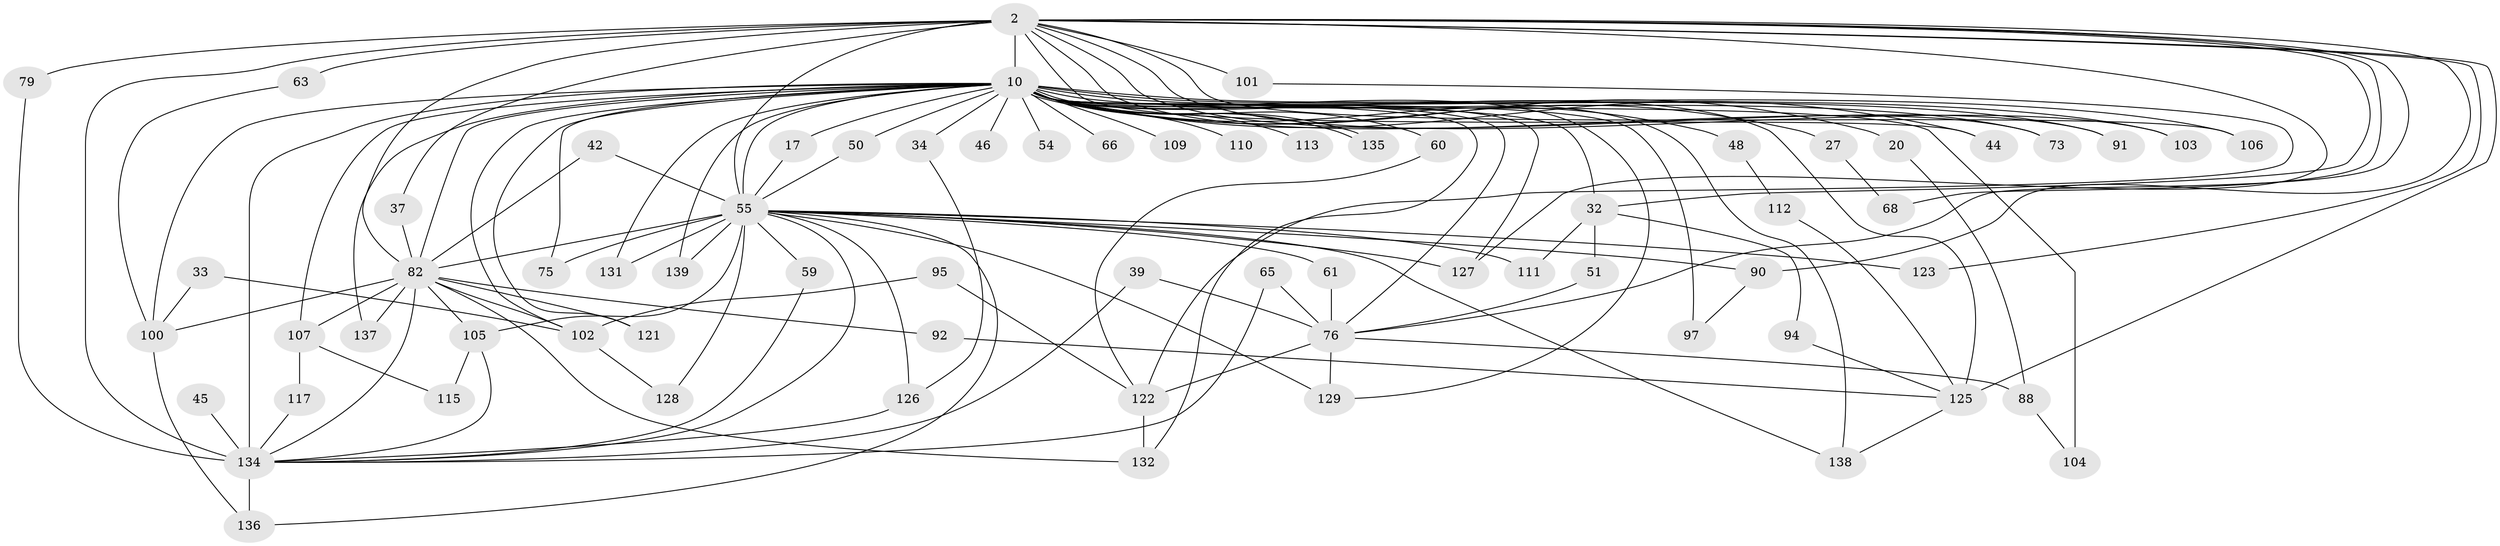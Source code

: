 // original degree distribution, {21: 0.014388489208633094, 23: 0.007194244604316547, 18: 0.014388489208633094, 32: 0.007194244604316547, 27: 0.007194244604316547, 25: 0.007194244604316547, 29: 0.014388489208633094, 6: 0.050359712230215826, 4: 0.08633093525179857, 3: 0.23741007194244604, 2: 0.5251798561151079, 8: 0.007194244604316547, 5: 0.014388489208633094, 10: 0.007194244604316547}
// Generated by graph-tools (version 1.1) at 2025/47/03/04/25 21:47:14]
// undirected, 69 vertices, 133 edges
graph export_dot {
graph [start="1"]
  node [color=gray90,style=filled];
  2 [super="+1"];
  10 [super="+4+9"];
  17;
  20;
  27;
  32 [super="+23"];
  33;
  34;
  37;
  39;
  42;
  44;
  45;
  46;
  48;
  50;
  51;
  54;
  55 [super="+26+8"];
  59 [super="+35"];
  60;
  61;
  63 [super="+53"];
  65;
  66;
  68;
  73;
  75 [super="+13"];
  76 [super="+36"];
  79;
  82 [super="+67"];
  88 [super="+78"];
  90 [super="+81"];
  91;
  92;
  94;
  95;
  97 [super="+18"];
  100 [super="+28"];
  101;
  102 [super="+30"];
  103;
  104 [super="+15"];
  105 [super="+16"];
  106 [super="+64"];
  107 [super="+98"];
  109;
  110 [super="+57"];
  111;
  112;
  113;
  115;
  117;
  121;
  122 [super="+80"];
  123;
  125 [super="+70+96"];
  126 [super="+41+108"];
  127 [super="+58+124"];
  128;
  129 [super="+119+87"];
  131 [super="+49"];
  132 [super="+71+86"];
  134 [super="+85+62+120+114+93"];
  135;
  136 [super="+99+118"];
  137 [super="+133"];
  138 [super="+22+43+84"];
  139 [super="+83"];
  2 -- 10 [weight=8];
  2 -- 44;
  2 -- 63 [weight=2];
  2 -- 68;
  2 -- 73;
  2 -- 79;
  2 -- 101 [weight=2];
  2 -- 103;
  2 -- 123;
  2 -- 90;
  2 -- 91;
  2 -- 37;
  2 -- 125 [weight=2];
  2 -- 106;
  2 -- 76;
  2 -- 82 [weight=4];
  2 -- 55 [weight=4];
  2 -- 32;
  2 -- 127 [weight=2];
  2 -- 134 [weight=4];
  10 -- 20 [weight=2];
  10 -- 48 [weight=2];
  10 -- 66 [weight=2];
  10 -- 103;
  10 -- 104 [weight=3];
  10 -- 109 [weight=2];
  10 -- 110 [weight=3];
  10 -- 113 [weight=2];
  10 -- 135;
  10 -- 135;
  10 -- 73;
  10 -- 17;
  10 -- 27 [weight=2];
  10 -- 34 [weight=2];
  10 -- 46 [weight=2];
  10 -- 50;
  10 -- 54 [weight=2];
  10 -- 60 [weight=2];
  10 -- 138 [weight=3];
  10 -- 131 [weight=2];
  10 -- 137 [weight=3];
  10 -- 139;
  10 -- 32;
  10 -- 44;
  10 -- 75;
  10 -- 76 [weight=2];
  10 -- 82 [weight=11];
  10 -- 91;
  10 -- 97 [weight=3];
  10 -- 100 [weight=2];
  10 -- 102 [weight=2];
  10 -- 106 [weight=2];
  10 -- 121;
  10 -- 125 [weight=3];
  10 -- 107 [weight=2];
  10 -- 55 [weight=9];
  10 -- 132 [weight=2];
  10 -- 127 [weight=2];
  10 -- 134 [weight=8];
  10 -- 129 [weight=3];
  17 -- 55;
  20 -- 88;
  27 -- 68;
  32 -- 51;
  32 -- 94;
  32 -- 111;
  33 -- 100;
  33 -- 102;
  34 -- 126;
  37 -- 82;
  39 -- 76;
  39 -- 134;
  42 -- 82;
  42 -- 55;
  45 -- 134 [weight=2];
  48 -- 112;
  50 -- 55;
  51 -- 76;
  55 -- 82 [weight=5];
  55 -- 128;
  55 -- 131;
  55 -- 138 [weight=2];
  55 -- 139 [weight=2];
  55 -- 75 [weight=2];
  55 -- 123;
  55 -- 111;
  55 -- 59 [weight=2];
  55 -- 61;
  55 -- 126;
  55 -- 127;
  55 -- 134 [weight=4];
  55 -- 90;
  55 -- 129 [weight=2];
  55 -- 105;
  55 -- 136;
  59 -- 134;
  60 -- 122;
  61 -- 76;
  63 -- 100;
  65 -- 76;
  65 -- 134;
  76 -- 88;
  76 -- 122;
  76 -- 129;
  79 -- 134;
  82 -- 121;
  82 -- 100;
  82 -- 102;
  82 -- 137;
  82 -- 107 [weight=2];
  82 -- 92;
  82 -- 132 [weight=2];
  82 -- 134 [weight=2];
  82 -- 105;
  88 -- 104;
  90 -- 97;
  92 -- 125;
  94 -- 125;
  95 -- 102;
  95 -- 122;
  100 -- 136;
  101 -- 122;
  102 -- 128;
  105 -- 134;
  105 -- 115;
  107 -- 115;
  107 -- 117;
  112 -- 125;
  117 -- 134;
  122 -- 132;
  125 -- 138;
  126 -- 134 [weight=2];
  134 -- 136 [weight=2];
}
